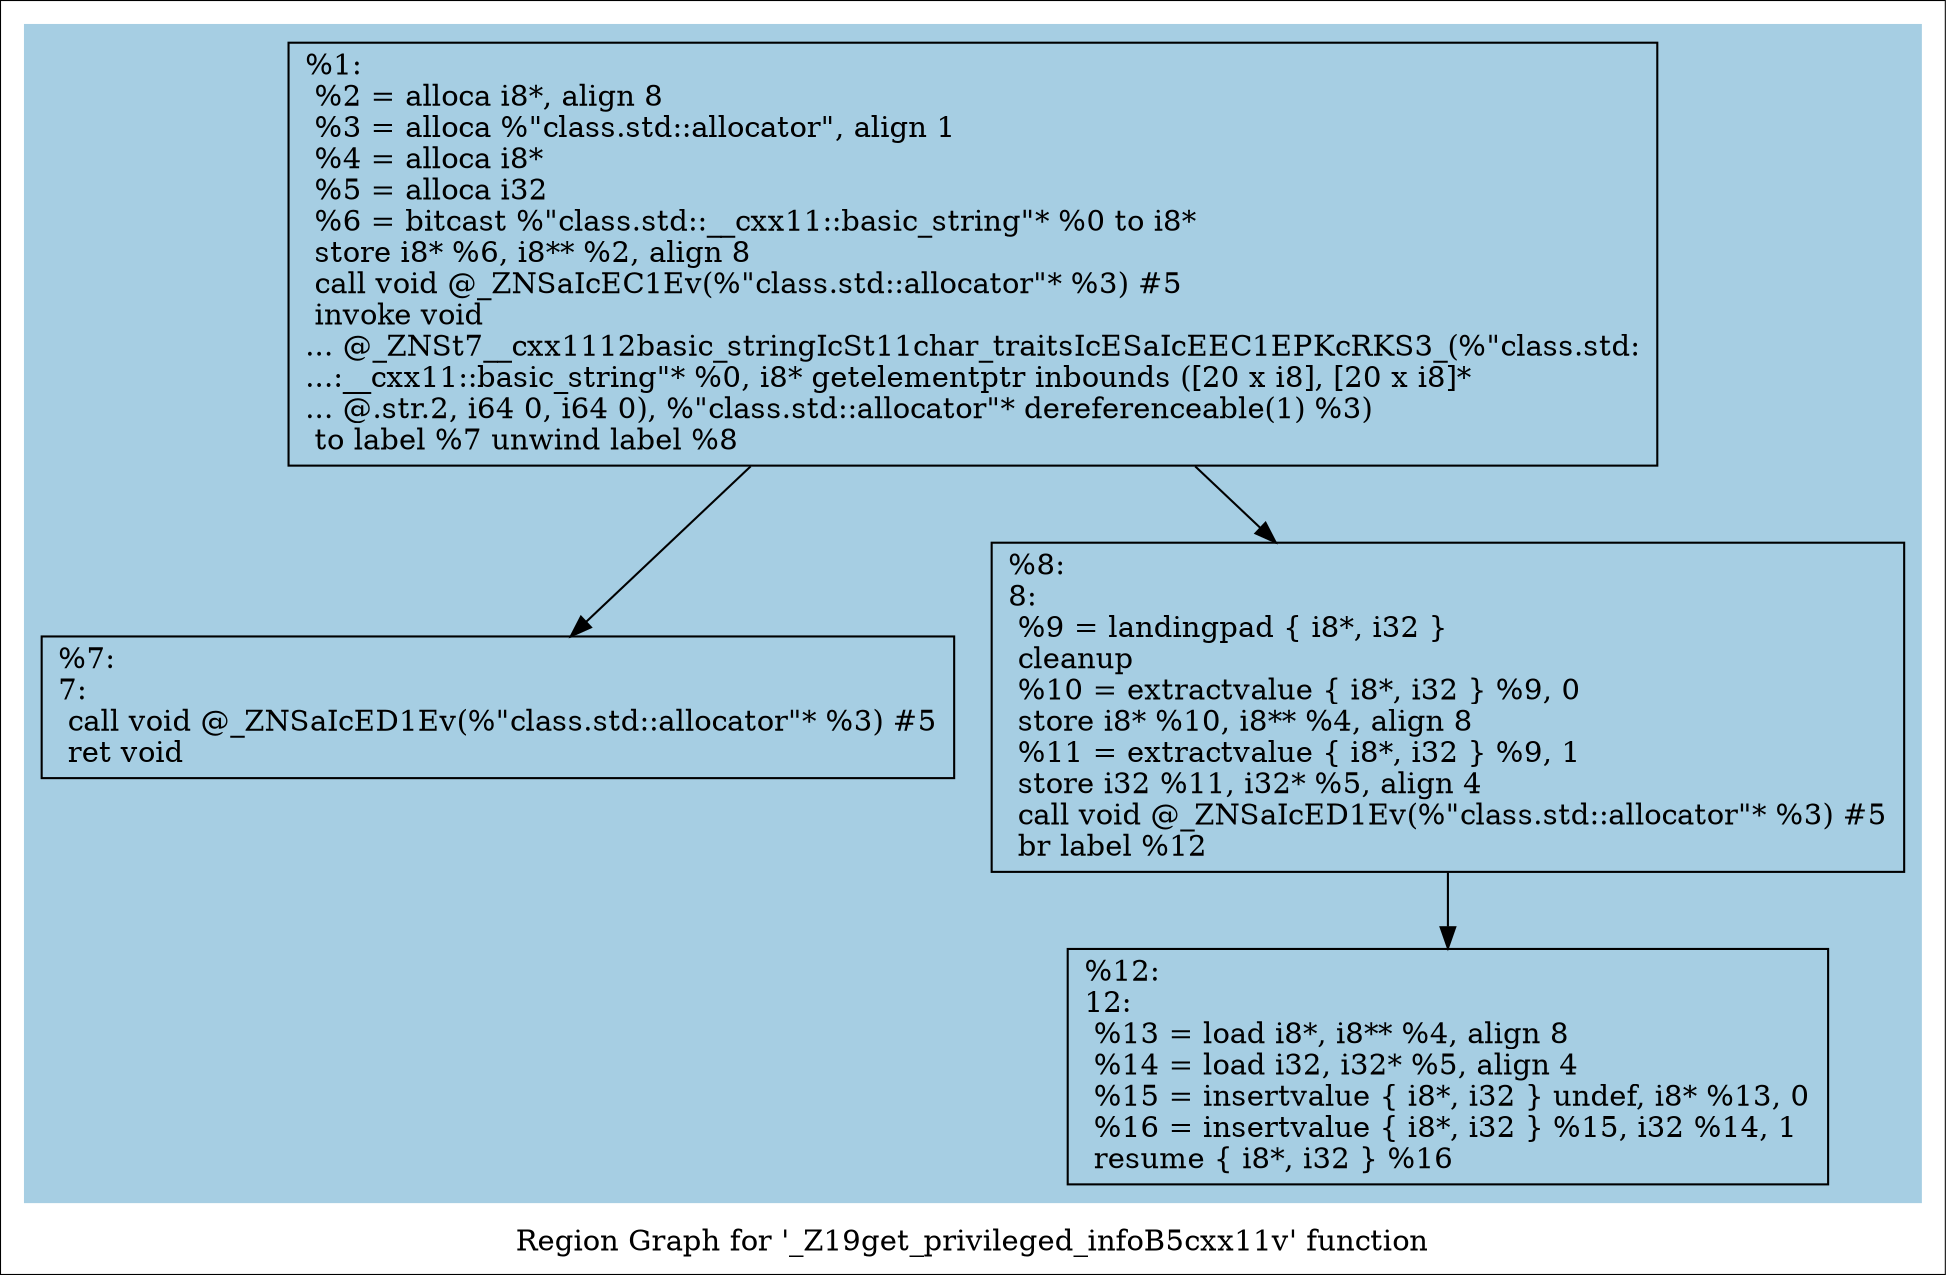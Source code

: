 digraph "Region Graph for '_Z19get_privileged_infoB5cxx11v' function" {
	label="Region Graph for '_Z19get_privileged_infoB5cxx11v' function";

	Node0xa9db30 [shape=record,label="{%1:\l  %2 = alloca i8*, align 8\l  %3 = alloca %\"class.std::allocator\", align 1\l  %4 = alloca i8*\l  %5 = alloca i32\l  %6 = bitcast %\"class.std::__cxx11::basic_string\"* %0 to i8*\l  store i8* %6, i8** %2, align 8\l  call void @_ZNSaIcEC1Ev(%\"class.std::allocator\"* %3) #5\l  invoke void\l... @_ZNSt7__cxx1112basic_stringIcSt11char_traitsIcESaIcEEC1EPKcRKS3_(%\"class.std:\l...:__cxx11::basic_string\"* %0, i8* getelementptr inbounds ([20 x i8], [20 x i8]*\l... @.str.2, i64 0, i64 0), %\"class.std::allocator\"* dereferenceable(1) %3)\l          to label %7 unwind label %8\l}"];
	Node0xa9db30 -> Node0xa9d0b0;
	Node0xa9db30 -> Node0xa70c70;
	Node0xa9d0b0 [shape=record,label="{%7:\l7:                                                \l  call void @_ZNSaIcED1Ev(%\"class.std::allocator\"* %3) #5\l  ret void\l}"];
	Node0xa70c70 [shape=record,label="{%8:\l8:                                                \l  %9 = landingpad \{ i8*, i32 \}\l          cleanup\l  %10 = extractvalue \{ i8*, i32 \} %9, 0\l  store i8* %10, i8** %4, align 8\l  %11 = extractvalue \{ i8*, i32 \} %9, 1\l  store i32 %11, i32* %5, align 4\l  call void @_ZNSaIcED1Ev(%\"class.std::allocator\"* %3) #5\l  br label %12\l}"];
	Node0xa70c70 -> Node0xa9f000;
	Node0xa9f000 [shape=record,label="{%12:\l12:                                               \l  %13 = load i8*, i8** %4, align 8\l  %14 = load i32, i32* %5, align 4\l  %15 = insertvalue \{ i8*, i32 \} undef, i8* %13, 0\l  %16 = insertvalue \{ i8*, i32 \} %15, i32 %14, 1\l  resume \{ i8*, i32 \} %16\l}"];
	colorscheme = "paired12"
        subgraph cluster_0xa45630 {
          label = "";
          style = filled;
          color = 1
          Node0xa9db30;
          Node0xa9d0b0;
          Node0xa70c70;
          Node0xa9f000;
        }
}
